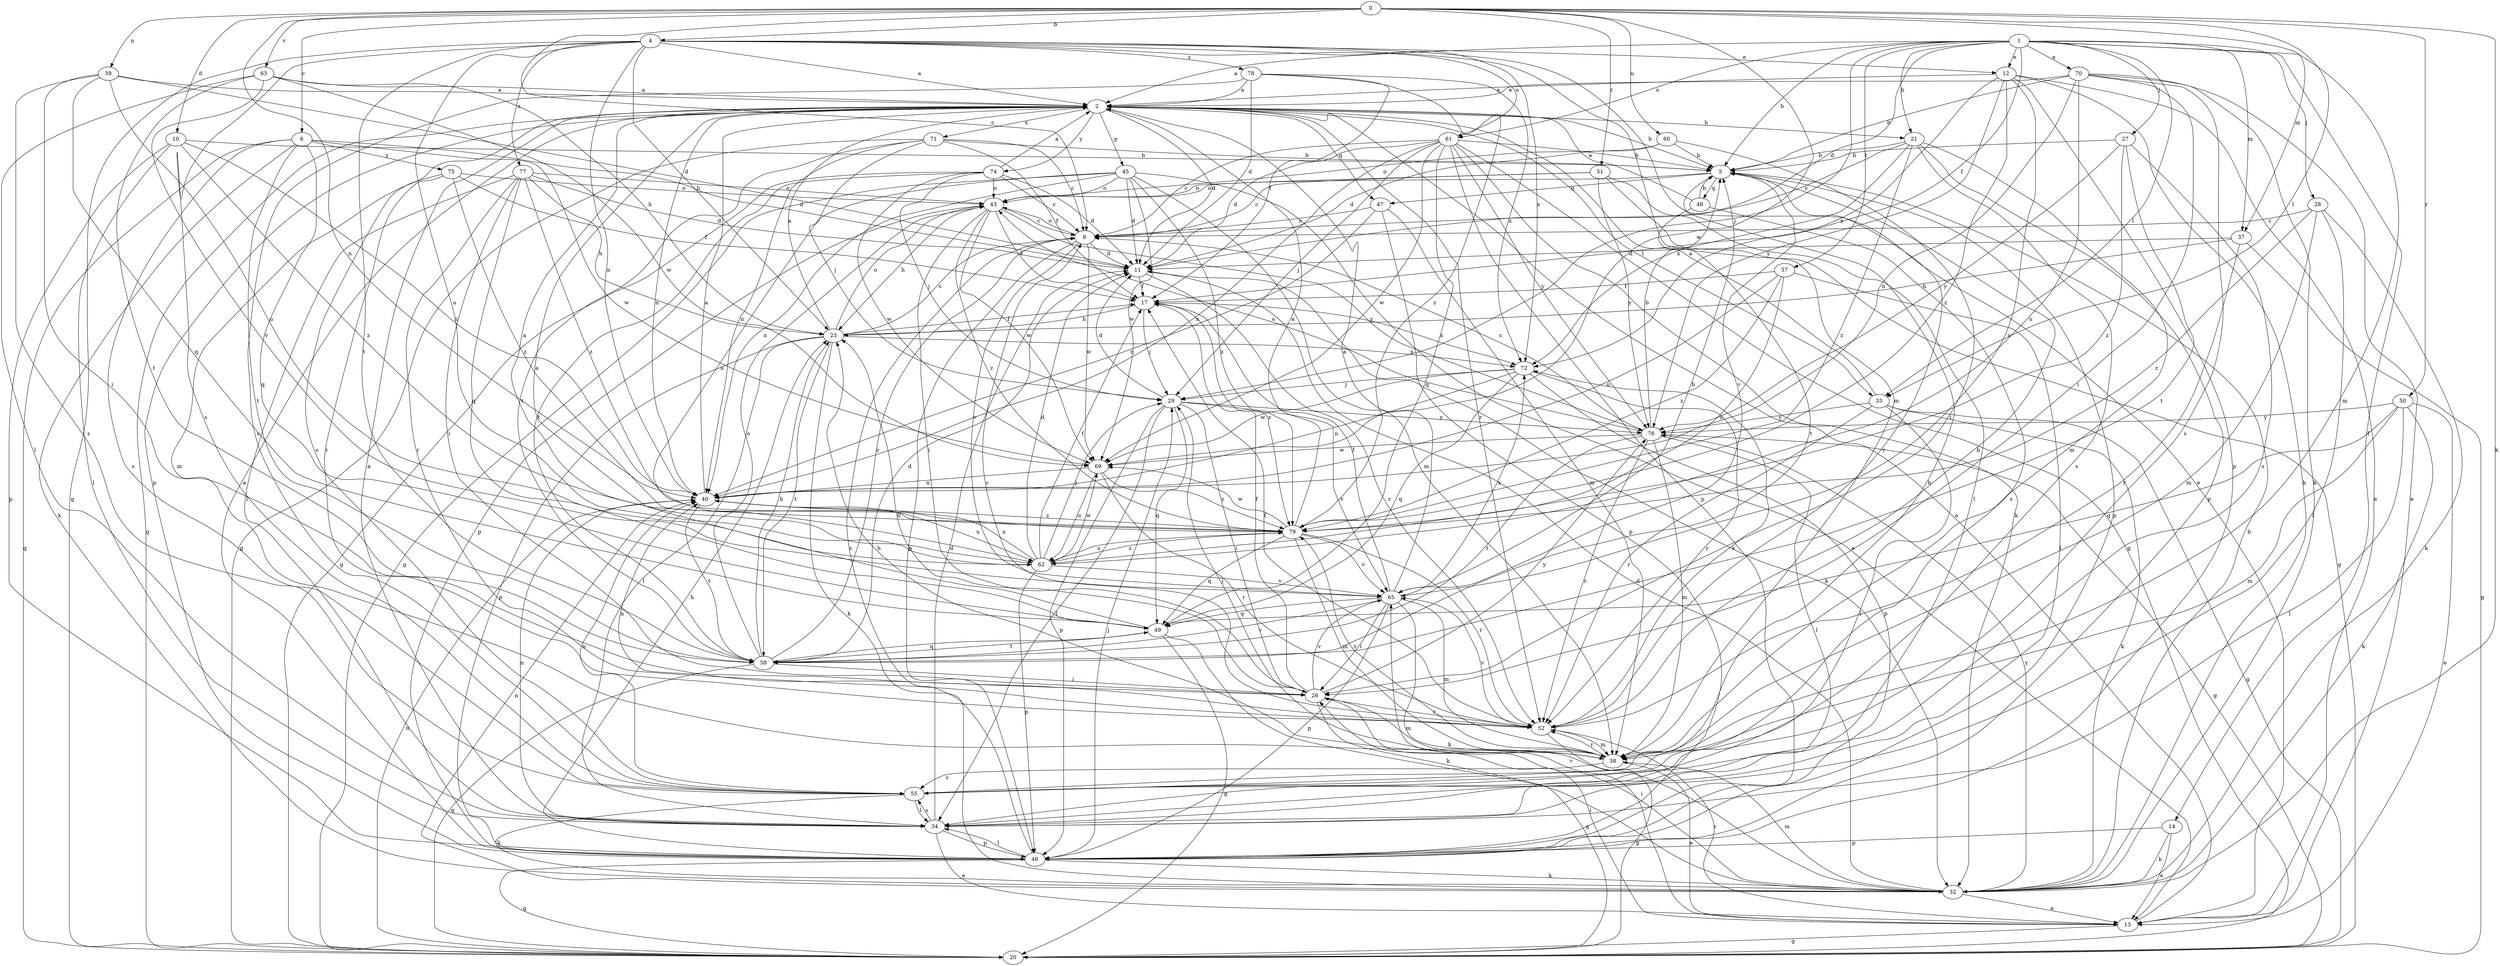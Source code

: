 strict digraph  {
0;
1;
2;
4;
5;
6;
8;
10;
11;
12;
13;
14;
17;
20;
21;
23;
26;
27;
28;
29;
32;
33;
34;
37;
38;
39;
40;
43;
45;
46;
47;
48;
49;
50;
51;
52;
55;
57;
58;
60;
61;
62;
63;
65;
69;
70;
71;
72;
74;
75;
76;
77;
78;
79;
0 -> 4  [label=b];
0 -> 6  [label=c];
0 -> 8  [label=c];
0 -> 10  [label=d];
0 -> 32  [label=k];
0 -> 33  [label=l];
0 -> 37  [label=m];
0 -> 39  [label=n];
0 -> 40  [label=n];
0 -> 50  [label=r];
0 -> 51  [label=r];
0 -> 60  [label=u];
0 -> 63  [label=v];
0 -> 69  [label=w];
1 -> 2  [label=a];
1 -> 5  [label=b];
1 -> 11  [label=d];
1 -> 12  [label=e];
1 -> 14  [label=f];
1 -> 17  [label=f];
1 -> 21  [label=h];
1 -> 27  [label=j];
1 -> 28  [label=j];
1 -> 29  [label=j];
1 -> 33  [label=l];
1 -> 37  [label=m];
1 -> 38  [label=m];
1 -> 57  [label=t];
1 -> 61  [label=u];
1 -> 70  [label=x];
2 -> 5  [label=b];
2 -> 11  [label=d];
2 -> 20  [label=g];
2 -> 21  [label=h];
2 -> 33  [label=l];
2 -> 40  [label=n];
2 -> 45  [label=p];
2 -> 46  [label=p];
2 -> 47  [label=q];
2 -> 52  [label=r];
2 -> 55  [label=s];
2 -> 71  [label=x];
2 -> 74  [label=y];
4 -> 2  [label=a];
4 -> 12  [label=e];
4 -> 13  [label=e];
4 -> 20  [label=g];
4 -> 23  [label=h];
4 -> 38  [label=m];
4 -> 40  [label=n];
4 -> 55  [label=s];
4 -> 58  [label=t];
4 -> 61  [label=u];
4 -> 62  [label=u];
4 -> 72  [label=x];
4 -> 77  [label=z];
4 -> 78  [label=z];
5 -> 43  [label=o];
5 -> 46  [label=p];
5 -> 47  [label=q];
5 -> 48  [label=q];
5 -> 52  [label=r];
5 -> 65  [label=v];
6 -> 11  [label=d];
6 -> 20  [label=g];
6 -> 32  [label=k];
6 -> 49  [label=q];
6 -> 55  [label=s];
6 -> 58  [label=t];
6 -> 69  [label=w];
6 -> 75  [label=y];
8 -> 11  [label=d];
8 -> 43  [label=o];
8 -> 46  [label=p];
8 -> 65  [label=v];
8 -> 69  [label=w];
10 -> 5  [label=b];
10 -> 34  [label=l];
10 -> 40  [label=n];
10 -> 46  [label=p];
10 -> 79  [label=z];
11 -> 17  [label=f];
11 -> 32  [label=k];
11 -> 52  [label=r];
12 -> 2  [label=a];
12 -> 13  [label=e];
12 -> 32  [label=k];
12 -> 46  [label=p];
12 -> 65  [label=v];
12 -> 72  [label=x];
12 -> 76  [label=y];
12 -> 79  [label=z];
13 -> 2  [label=a];
13 -> 20  [label=g];
13 -> 26  [label=i];
13 -> 52  [label=r];
13 -> 65  [label=v];
14 -> 13  [label=e];
14 -> 32  [label=k];
14 -> 46  [label=p];
17 -> 23  [label=h];
17 -> 29  [label=j];
17 -> 72  [label=x];
17 -> 79  [label=z];
20 -> 40  [label=n];
21 -> 5  [label=b];
21 -> 8  [label=c];
21 -> 38  [label=m];
21 -> 46  [label=p];
21 -> 55  [label=s];
21 -> 72  [label=x];
21 -> 79  [label=z];
23 -> 2  [label=a];
23 -> 8  [label=c];
23 -> 17  [label=f];
23 -> 32  [label=k];
23 -> 34  [label=l];
23 -> 43  [label=o];
23 -> 46  [label=p];
23 -> 58  [label=t];
23 -> 72  [label=x];
26 -> 17  [label=f];
26 -> 20  [label=g];
26 -> 23  [label=h];
26 -> 38  [label=m];
26 -> 52  [label=r];
26 -> 65  [label=v];
26 -> 76  [label=y];
27 -> 5  [label=b];
27 -> 55  [label=s];
27 -> 58  [label=t];
27 -> 76  [label=y];
27 -> 79  [label=z];
28 -> 8  [label=c];
28 -> 32  [label=k];
28 -> 34  [label=l];
28 -> 38  [label=m];
28 -> 79  [label=z];
29 -> 11  [label=d];
29 -> 26  [label=i];
29 -> 34  [label=l];
29 -> 46  [label=p];
29 -> 49  [label=q];
29 -> 65  [label=v];
29 -> 76  [label=y];
32 -> 5  [label=b];
32 -> 11  [label=d];
32 -> 13  [label=e];
32 -> 26  [label=i];
32 -> 38  [label=m];
32 -> 40  [label=n];
32 -> 76  [label=y];
33 -> 2  [label=a];
33 -> 20  [label=g];
33 -> 32  [label=k];
33 -> 34  [label=l];
33 -> 52  [label=r];
33 -> 76  [label=y];
34 -> 2  [label=a];
34 -> 11  [label=d];
34 -> 13  [label=e];
34 -> 40  [label=n];
34 -> 46  [label=p];
34 -> 55  [label=s];
37 -> 11  [label=d];
37 -> 20  [label=g];
37 -> 23  [label=h];
37 -> 52  [label=r];
38 -> 13  [label=e];
38 -> 23  [label=h];
38 -> 29  [label=j];
38 -> 52  [label=r];
38 -> 55  [label=s];
38 -> 79  [label=z];
39 -> 2  [label=a];
39 -> 11  [label=d];
39 -> 26  [label=i];
39 -> 49  [label=q];
39 -> 55  [label=s];
39 -> 62  [label=u];
40 -> 2  [label=a];
40 -> 58  [label=t];
40 -> 62  [label=u];
40 -> 79  [label=z];
43 -> 8  [label=c];
43 -> 17  [label=f];
43 -> 23  [label=h];
43 -> 26  [label=i];
43 -> 46  [label=p];
43 -> 69  [label=w];
43 -> 76  [label=y];
43 -> 79  [label=z];
45 -> 11  [label=d];
45 -> 13  [label=e];
45 -> 20  [label=g];
45 -> 38  [label=m];
45 -> 40  [label=n];
45 -> 43  [label=o];
45 -> 62  [label=u];
45 -> 69  [label=w];
45 -> 79  [label=z];
46 -> 2  [label=a];
46 -> 8  [label=c];
46 -> 20  [label=g];
46 -> 23  [label=h];
46 -> 29  [label=j];
46 -> 32  [label=k];
46 -> 34  [label=l];
47 -> 8  [label=c];
47 -> 38  [label=m];
47 -> 40  [label=n];
47 -> 46  [label=p];
48 -> 2  [label=a];
48 -> 5  [label=b];
48 -> 55  [label=s];
48 -> 58  [label=t];
49 -> 2  [label=a];
49 -> 20  [label=g];
49 -> 32  [label=k];
49 -> 58  [label=t];
50 -> 13  [label=e];
50 -> 32  [label=k];
50 -> 34  [label=l];
50 -> 38  [label=m];
50 -> 49  [label=q];
50 -> 76  [label=y];
51 -> 8  [label=c];
51 -> 20  [label=g];
51 -> 34  [label=l];
51 -> 43  [label=o];
51 -> 76  [label=y];
52 -> 5  [label=b];
52 -> 8  [label=c];
52 -> 17  [label=f];
52 -> 20  [label=g];
52 -> 38  [label=m];
52 -> 40  [label=n];
52 -> 65  [label=v];
52 -> 72  [label=x];
55 -> 5  [label=b];
55 -> 32  [label=k];
55 -> 34  [label=l];
55 -> 40  [label=n];
57 -> 17  [label=f];
57 -> 34  [label=l];
57 -> 40  [label=n];
57 -> 62  [label=u];
57 -> 79  [label=z];
58 -> 8  [label=c];
58 -> 11  [label=d];
58 -> 20  [label=g];
58 -> 23  [label=h];
58 -> 26  [label=i];
58 -> 43  [label=o];
58 -> 49  [label=q];
58 -> 65  [label=v];
60 -> 5  [label=b];
60 -> 11  [label=d];
60 -> 26  [label=i];
60 -> 43  [label=o];
61 -> 5  [label=b];
61 -> 8  [label=c];
61 -> 11  [label=d];
61 -> 20  [label=g];
61 -> 29  [label=j];
61 -> 32  [label=k];
61 -> 40  [label=n];
61 -> 46  [label=p];
61 -> 49  [label=q];
61 -> 69  [label=w];
61 -> 76  [label=y];
62 -> 2  [label=a];
62 -> 11  [label=d];
62 -> 17  [label=f];
62 -> 29  [label=j];
62 -> 40  [label=n];
62 -> 46  [label=p];
62 -> 65  [label=v];
62 -> 69  [label=w];
62 -> 79  [label=z];
63 -> 2  [label=a];
63 -> 23  [label=h];
63 -> 34  [label=l];
63 -> 58  [label=t];
63 -> 65  [label=v];
63 -> 69  [label=w];
65 -> 2  [label=a];
65 -> 5  [label=b];
65 -> 17  [label=f];
65 -> 26  [label=i];
65 -> 32  [label=k];
65 -> 38  [label=m];
65 -> 46  [label=p];
65 -> 49  [label=q];
65 -> 72  [label=x];
69 -> 40  [label=n];
69 -> 52  [label=r];
69 -> 62  [label=u];
69 -> 79  [label=z];
70 -> 2  [label=a];
70 -> 5  [label=b];
70 -> 13  [label=e];
70 -> 26  [label=i];
70 -> 32  [label=k];
70 -> 40  [label=n];
70 -> 55  [label=s];
70 -> 62  [label=u];
71 -> 5  [label=b];
71 -> 8  [label=c];
71 -> 17  [label=f];
71 -> 20  [label=g];
71 -> 29  [label=j];
71 -> 40  [label=n];
71 -> 58  [label=t];
72 -> 29  [label=j];
72 -> 40  [label=n];
72 -> 46  [label=p];
72 -> 49  [label=q];
72 -> 52  [label=r];
72 -> 69  [label=w];
74 -> 2  [label=a];
74 -> 8  [label=c];
74 -> 11  [label=d];
74 -> 20  [label=g];
74 -> 29  [label=j];
74 -> 43  [label=o];
74 -> 58  [label=t];
74 -> 69  [label=w];
75 -> 17  [label=f];
75 -> 38  [label=m];
75 -> 43  [label=o];
75 -> 52  [label=r];
75 -> 79  [label=z];
76 -> 5  [label=b];
76 -> 8  [label=c];
76 -> 20  [label=g];
76 -> 34  [label=l];
76 -> 38  [label=m];
76 -> 43  [label=o];
76 -> 52  [label=r];
76 -> 58  [label=t];
76 -> 69  [label=w];
77 -> 11  [label=d];
77 -> 23  [label=h];
77 -> 26  [label=i];
77 -> 34  [label=l];
77 -> 43  [label=o];
77 -> 49  [label=q];
77 -> 52  [label=r];
77 -> 79  [label=z];
78 -> 2  [label=a];
78 -> 11  [label=d];
78 -> 17  [label=f];
78 -> 55  [label=s];
78 -> 72  [label=x];
78 -> 79  [label=z];
79 -> 2  [label=a];
79 -> 38  [label=m];
79 -> 49  [label=q];
79 -> 52  [label=r];
79 -> 62  [label=u];
79 -> 65  [label=v];
79 -> 69  [label=w];
}

